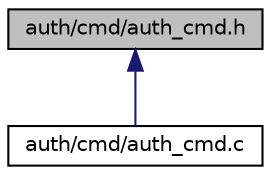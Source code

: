 digraph "auth/cmd/auth_cmd.h"
{
  edge [fontname="Helvetica",fontsize="10",labelfontname="Helvetica",labelfontsize="10"];
  node [fontname="Helvetica",fontsize="10",shape=record];
  Node4 [label="auth/cmd/auth_cmd.h",height=0.2,width=0.4,color="black", fillcolor="grey75", style="filled", fontcolor="black"];
  Node4 -> Node5 [dir="back",color="midnightblue",fontsize="10",style="solid",fontname="Helvetica"];
  Node5 [label="auth/cmd/auth_cmd.c",height=0.2,width=0.4,color="black", fillcolor="white", style="filled",URL="$auth__cmd_8c.html"];
}
